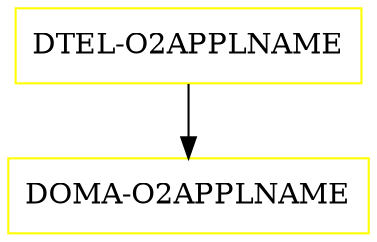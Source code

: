 digraph G {
  "DTEL-O2APPLNAME" [shape=box,color=yellow];
  "DOMA-O2APPLNAME" [shape=box,color=yellow,URL="./DOMA_O2APPLNAME.html"];
  "DTEL-O2APPLNAME" -> "DOMA-O2APPLNAME";
}
